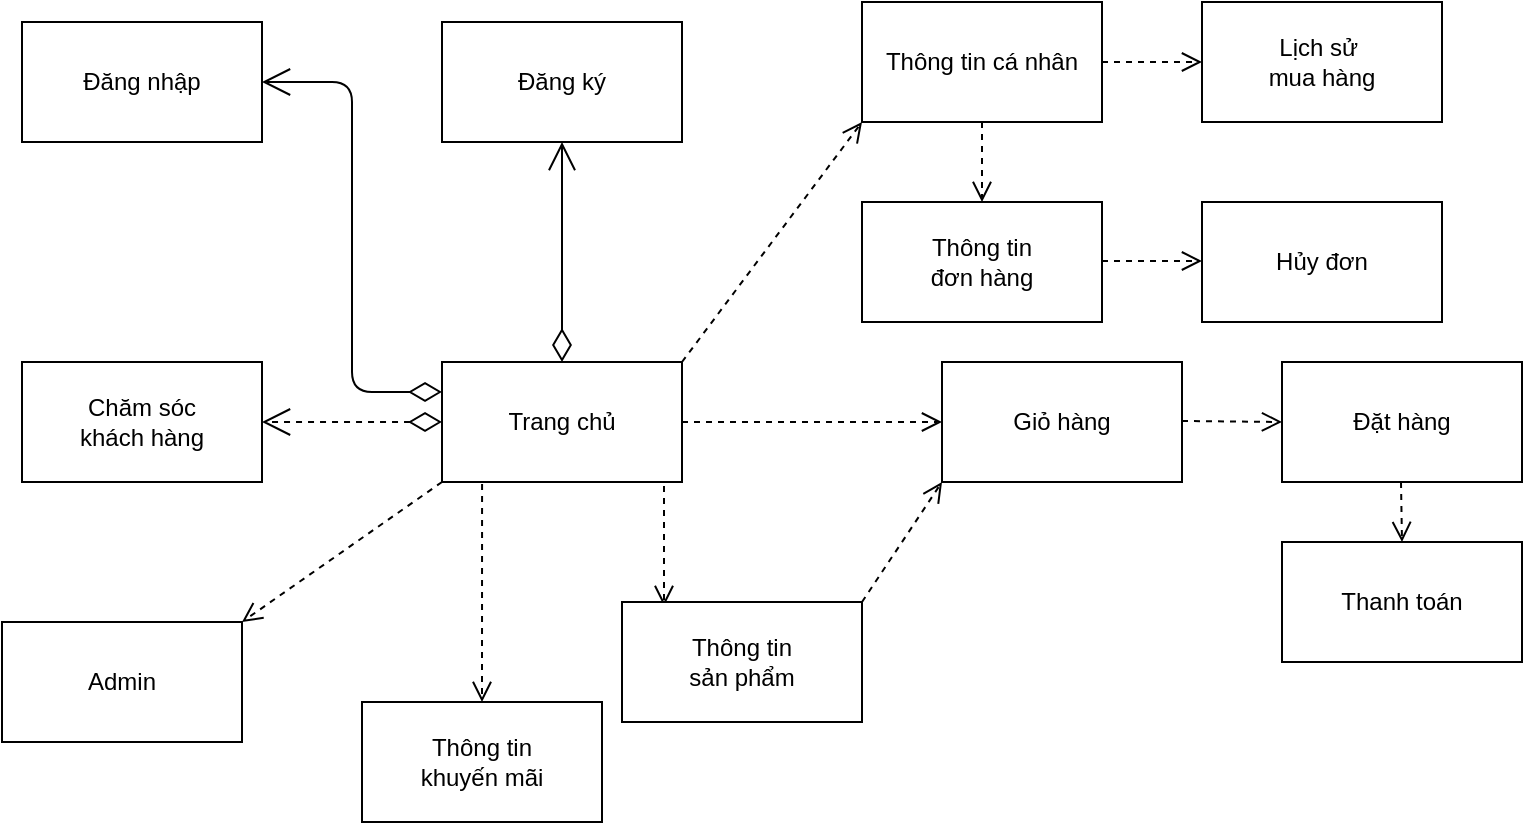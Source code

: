 <mxfile version="13.9.1" type="device"><diagram id="ParmWqz5ro5vpXCSId_f" name="Page-1"><mxGraphModel dx="1422" dy="792" grid="1" gridSize="10" guides="1" tooltips="1" connect="1" arrows="1" fold="1" page="1" pageScale="1" pageWidth="827" pageHeight="1169" math="0" shadow="0"><root><mxCell id="0"/><mxCell id="1" parent="0"/><mxCell id="6bDhUfteLRRRoMn4hkCg-9" value="" style="group" vertex="1" connectable="0" parent="1"><mxGeometry x="240" y="210" width="120" height="60" as="geometry"/></mxCell><mxCell id="6bDhUfteLRRRoMn4hkCg-2" value="" style="rounded=0;whiteSpace=wrap;html=1;" vertex="1" parent="6bDhUfteLRRRoMn4hkCg-9"><mxGeometry width="120" height="60" as="geometry"/></mxCell><mxCell id="6bDhUfteLRRRoMn4hkCg-8" value="Trang chủ" style="text;html=1;strokeColor=none;fillColor=none;align=center;verticalAlign=middle;whiteSpace=wrap;rounded=0;" vertex="1" parent="6bDhUfteLRRRoMn4hkCg-9"><mxGeometry x="30" y="25" width="60" height="10" as="geometry"/></mxCell><mxCell id="6bDhUfteLRRRoMn4hkCg-11" value="" style="group" vertex="1" connectable="0" parent="1"><mxGeometry x="30" y="40" width="120" height="60" as="geometry"/></mxCell><mxCell id="6bDhUfteLRRRoMn4hkCg-1" value="" style="rounded=0;whiteSpace=wrap;html=1;" vertex="1" parent="6bDhUfteLRRRoMn4hkCg-11"><mxGeometry width="120" height="60" as="geometry"/></mxCell><mxCell id="6bDhUfteLRRRoMn4hkCg-10" value="Đăng nhập" style="text;html=1;strokeColor=none;fillColor=none;align=center;verticalAlign=middle;whiteSpace=wrap;rounded=0;" vertex="1" parent="6bDhUfteLRRRoMn4hkCg-11"><mxGeometry x="25" y="20" width="70" height="20" as="geometry"/></mxCell><mxCell id="6bDhUfteLRRRoMn4hkCg-13" value="" style="group" vertex="1" connectable="0" parent="1"><mxGeometry x="240" y="40" width="120" height="60" as="geometry"/></mxCell><mxCell id="6bDhUfteLRRRoMn4hkCg-3" value="" style="rounded=0;whiteSpace=wrap;html=1;" vertex="1" parent="6bDhUfteLRRRoMn4hkCg-13"><mxGeometry width="120" height="60" as="geometry"/></mxCell><mxCell id="6bDhUfteLRRRoMn4hkCg-12" value="Đăng ký" style="text;html=1;strokeColor=none;fillColor=none;align=center;verticalAlign=middle;whiteSpace=wrap;rounded=0;" vertex="1" parent="6bDhUfteLRRRoMn4hkCg-13"><mxGeometry x="30" y="25" width="60" height="10" as="geometry"/></mxCell><mxCell id="6bDhUfteLRRRoMn4hkCg-43" value="" style="group" vertex="1" connectable="0" parent="1"><mxGeometry x="30" y="210" width="120" height="60" as="geometry"/></mxCell><mxCell id="6bDhUfteLRRRoMn4hkCg-39" value="" style="rounded=0;whiteSpace=wrap;html=1;" vertex="1" parent="6bDhUfteLRRRoMn4hkCg-43"><mxGeometry width="120" height="60" as="geometry"/></mxCell><mxCell id="6bDhUfteLRRRoMn4hkCg-40" value="Chăm sóc khách hàng" style="text;html=1;strokeColor=none;fillColor=none;align=center;verticalAlign=middle;whiteSpace=wrap;rounded=0;" vertex="1" parent="6bDhUfteLRRRoMn4hkCg-43"><mxGeometry x="25" y="20" width="70" height="20" as="geometry"/></mxCell><mxCell id="6bDhUfteLRRRoMn4hkCg-45" value="" style="endArrow=open;html=1;endSize=12;startArrow=diamondThin;startSize=14;startFill=0;edgeStyle=orthogonalEdgeStyle;align=left;verticalAlign=bottom;entryX=1;entryY=0.5;entryDx=0;entryDy=0;exitX=0;exitY=0.25;exitDx=0;exitDy=0;" edge="1" parent="1" source="6bDhUfteLRRRoMn4hkCg-2" target="6bDhUfteLRRRoMn4hkCg-1"><mxGeometry x="0.125" y="20" relative="1" as="geometry"><mxPoint x="100" y="130" as="sourcePoint"/><mxPoint x="260" y="180" as="targetPoint"/><mxPoint as="offset"/></mxGeometry></mxCell><mxCell id="6bDhUfteLRRRoMn4hkCg-46" value="" style="endArrow=open;html=1;endSize=12;startArrow=diamondThin;startSize=14;startFill=0;edgeStyle=orthogonalEdgeStyle;align=left;verticalAlign=bottom;entryX=0.5;entryY=1;entryDx=0;entryDy=0;exitX=0.5;exitY=0;exitDx=0;exitDy=0;" edge="1" parent="1" source="6bDhUfteLRRRoMn4hkCg-2" target="6bDhUfteLRRRoMn4hkCg-3"><mxGeometry x="0.125" y="20" relative="1" as="geometry"><mxPoint x="270" y="250" as="sourcePoint"/><mxPoint x="160" y="80" as="targetPoint"/><mxPoint as="offset"/></mxGeometry></mxCell><mxCell id="6bDhUfteLRRRoMn4hkCg-50" value="" style="endArrow=open;html=1;endSize=12;startArrow=diamondThin;startSize=14;startFill=0;edgeStyle=orthogonalEdgeStyle;align=left;verticalAlign=bottom;entryX=1;entryY=0.5;entryDx=0;entryDy=0;exitX=0;exitY=0.5;exitDx=0;exitDy=0;dashed=1;" edge="1" parent="1" source="6bDhUfteLRRRoMn4hkCg-2" target="6bDhUfteLRRRoMn4hkCg-39"><mxGeometry x="0.125" y="20" relative="1" as="geometry"><mxPoint x="150" y="360" as="sourcePoint"/><mxPoint x="150" y="250" as="targetPoint"/><mxPoint as="offset"/></mxGeometry></mxCell><mxCell id="6bDhUfteLRRRoMn4hkCg-51" value="" style="html=1;verticalAlign=bottom;endArrow=open;dashed=1;endSize=8;entryX=0.175;entryY=0.033;entryDx=0;entryDy=0;entryPerimeter=0;" edge="1" parent="1" target="6bDhUfteLRRRoMn4hkCg-5"><mxGeometry x="0.25" y="-39" relative="1" as="geometry"><mxPoint x="351" y="272" as="sourcePoint"/><mxPoint x="450" y="250" as="targetPoint"/><mxPoint as="offset"/></mxGeometry></mxCell><mxCell id="6bDhUfteLRRRoMn4hkCg-69" value="" style="group" vertex="1" connectable="0" parent="1"><mxGeometry x="200" y="380" width="120" height="60" as="geometry"/></mxCell><mxCell id="6bDhUfteLRRRoMn4hkCg-67" value="" style="rounded=0;whiteSpace=wrap;html=1;" vertex="1" parent="6bDhUfteLRRRoMn4hkCg-69"><mxGeometry width="120" height="60" as="geometry"/></mxCell><mxCell id="6bDhUfteLRRRoMn4hkCg-68" value="Thông tin khuyến mãi" style="text;html=1;strokeColor=none;fillColor=none;align=center;verticalAlign=middle;whiteSpace=wrap;rounded=0;" vertex="1" parent="6bDhUfteLRRRoMn4hkCg-69"><mxGeometry x="20" y="20" width="80" height="20" as="geometry"/></mxCell><mxCell id="6bDhUfteLRRRoMn4hkCg-72" value="" style="group" vertex="1" connectable="0" parent="1"><mxGeometry x="20" y="340" width="120" height="60" as="geometry"/></mxCell><mxCell id="6bDhUfteLRRRoMn4hkCg-70" value="" style="rounded=0;whiteSpace=wrap;html=1;" vertex="1" parent="6bDhUfteLRRRoMn4hkCg-72"><mxGeometry width="120" height="60" as="geometry"/></mxCell><mxCell id="6bDhUfteLRRRoMn4hkCg-71" value="Admin" style="text;html=1;strokeColor=none;fillColor=none;align=center;verticalAlign=middle;whiteSpace=wrap;rounded=0;" vertex="1" parent="6bDhUfteLRRRoMn4hkCg-72"><mxGeometry x="40" y="20" width="40" height="20" as="geometry"/></mxCell><mxCell id="6bDhUfteLRRRoMn4hkCg-74" value="" style="html=1;verticalAlign=bottom;endArrow=open;dashed=1;endSize=8;entryX=1;entryY=0;entryDx=0;entryDy=0;exitX=0;exitY=1;exitDx=0;exitDy=0;" edge="1" parent="1" source="6bDhUfteLRRRoMn4hkCg-2" target="6bDhUfteLRRRoMn4hkCg-70"><mxGeometry x="0.25" y="-39" relative="1" as="geometry"><mxPoint x="280" y="280" as="sourcePoint"/><mxPoint x="280" y="410" as="targetPoint"/><mxPoint as="offset"/></mxGeometry></mxCell><mxCell id="6bDhUfteLRRRoMn4hkCg-75" value="" style="html=1;verticalAlign=bottom;endArrow=open;dashed=1;endSize=8;entryX=0.5;entryY=0;entryDx=0;entryDy=0;exitX=0.167;exitY=1.017;exitDx=0;exitDy=0;exitPerimeter=0;" edge="1" parent="1" source="6bDhUfteLRRRoMn4hkCg-2" target="6bDhUfteLRRRoMn4hkCg-67"><mxGeometry x="0.25" y="-39" relative="1" as="geometry"><mxPoint x="290" y="290" as="sourcePoint"/><mxPoint x="290" y="420" as="targetPoint"/><mxPoint as="offset"/></mxGeometry></mxCell><mxCell id="6bDhUfteLRRRoMn4hkCg-49" value="" style="html=1;verticalAlign=bottom;endArrow=open;dashed=1;endSize=8;entryX=0;entryY=1;entryDx=0;entryDy=0;exitX=1;exitY=0;exitDx=0;exitDy=0;" edge="1" parent="1" source="6bDhUfteLRRRoMn4hkCg-2" target="6bDhUfteLRRRoMn4hkCg-141"><mxGeometry x="0.25" y="-39" relative="1" as="geometry"><mxPoint x="420" y="290" as="sourcePoint"/><mxPoint x="460" y="240" as="targetPoint"/><mxPoint as="offset"/></mxGeometry></mxCell><mxCell id="6bDhUfteLRRRoMn4hkCg-119" value="" style="group" vertex="1" connectable="0" parent="1"><mxGeometry x="490" y="210" width="290" height="180" as="geometry"/></mxCell><mxCell id="6bDhUfteLRRRoMn4hkCg-120" value="" style="group" vertex="1" connectable="0" parent="6bDhUfteLRRRoMn4hkCg-119"><mxGeometry width="120" height="60" as="geometry"/></mxCell><mxCell id="6bDhUfteLRRRoMn4hkCg-121" value="" style="rounded=0;whiteSpace=wrap;html=1;" vertex="1" parent="6bDhUfteLRRRoMn4hkCg-120"><mxGeometry width="120" height="60" as="geometry"/></mxCell><mxCell id="6bDhUfteLRRRoMn4hkCg-122" value="Giỏ hàng" style="text;html=1;strokeColor=none;fillColor=none;align=center;verticalAlign=middle;whiteSpace=wrap;rounded=0;" vertex="1" parent="6bDhUfteLRRRoMn4hkCg-120"><mxGeometry x="30" y="20" width="60" height="20" as="geometry"/></mxCell><mxCell id="6bDhUfteLRRRoMn4hkCg-123" value="" style="group" vertex="1" connectable="0" parent="6bDhUfteLRRRoMn4hkCg-119"><mxGeometry x="170" width="120" height="60" as="geometry"/></mxCell><mxCell id="6bDhUfteLRRRoMn4hkCg-124" value="" style="rounded=0;whiteSpace=wrap;html=1;" vertex="1" parent="6bDhUfteLRRRoMn4hkCg-123"><mxGeometry width="120" height="60" as="geometry"/></mxCell><mxCell id="6bDhUfteLRRRoMn4hkCg-125" value="Đặt hàng" style="text;html=1;strokeColor=none;fillColor=none;align=center;verticalAlign=middle;whiteSpace=wrap;rounded=0;" vertex="1" parent="6bDhUfteLRRRoMn4hkCg-123"><mxGeometry x="30" y="20" width="60" height="20" as="geometry"/></mxCell><mxCell id="6bDhUfteLRRRoMn4hkCg-126" value="" style="html=1;verticalAlign=bottom;endArrow=open;dashed=1;endSize=8;exitX=1;exitY=0.5;exitDx=0;exitDy=0;" edge="1" parent="6bDhUfteLRRRoMn4hkCg-123"><mxGeometry x="0.25" y="-39" relative="1" as="geometry"><mxPoint x="-50" y="29.5" as="sourcePoint"/><mxPoint y="30" as="targetPoint"/><mxPoint as="offset"/></mxGeometry></mxCell><mxCell id="6bDhUfteLRRRoMn4hkCg-127" value="" style="html=1;verticalAlign=bottom;endArrow=open;dashed=1;endSize=8;entryX=0.5;entryY=0;entryDx=0;entryDy=0;" edge="1" parent="6bDhUfteLRRRoMn4hkCg-119" target="6bDhUfteLRRRoMn4hkCg-129"><mxGeometry x="0.25" y="-39" relative="1" as="geometry"><mxPoint x="229.5" y="60" as="sourcePoint"/><mxPoint x="-210" y="40" as="targetPoint"/><mxPoint as="offset"/></mxGeometry></mxCell><mxCell id="6bDhUfteLRRRoMn4hkCg-128" value="" style="group" vertex="1" connectable="0" parent="6bDhUfteLRRRoMn4hkCg-119"><mxGeometry x="170" y="90" width="120" height="60" as="geometry"/></mxCell><mxCell id="6bDhUfteLRRRoMn4hkCg-129" value="" style="rounded=0;whiteSpace=wrap;html=1;" vertex="1" parent="6bDhUfteLRRRoMn4hkCg-128"><mxGeometry width="120" height="60" as="geometry"/></mxCell><mxCell id="6bDhUfteLRRRoMn4hkCg-130" value="Thanh toán" style="text;html=1;strokeColor=none;fillColor=none;align=center;verticalAlign=middle;whiteSpace=wrap;rounded=0;" vertex="1" parent="6bDhUfteLRRRoMn4hkCg-128"><mxGeometry x="25" y="20" width="70" height="20" as="geometry"/></mxCell><mxCell id="6bDhUfteLRRRoMn4hkCg-132" value="" style="group" vertex="1" connectable="0" parent="1"><mxGeometry x="450" y="50" width="290" height="139" as="geometry"/></mxCell><mxCell id="6bDhUfteLRRRoMn4hkCg-133" value="" style="group" vertex="1" connectable="0" parent="6bDhUfteLRRRoMn4hkCg-132"><mxGeometry y="80" width="120" height="60" as="geometry"/></mxCell><mxCell id="6bDhUfteLRRRoMn4hkCg-134" value="" style="rounded=0;whiteSpace=wrap;html=1;" vertex="1" parent="6bDhUfteLRRRoMn4hkCg-133"><mxGeometry width="120" height="60" as="geometry"/></mxCell><mxCell id="6bDhUfteLRRRoMn4hkCg-135" value="Thông tin đơn hàng" style="text;html=1;strokeColor=none;fillColor=none;align=center;verticalAlign=middle;whiteSpace=wrap;rounded=0;" vertex="1" parent="6bDhUfteLRRRoMn4hkCg-133"><mxGeometry x="30" y="20" width="60" height="20" as="geometry"/></mxCell><mxCell id="6bDhUfteLRRRoMn4hkCg-136" value="" style="group" vertex="1" connectable="0" parent="6bDhUfteLRRRoMn4hkCg-132"><mxGeometry x="170" y="80" width="120" height="60" as="geometry"/></mxCell><mxCell id="6bDhUfteLRRRoMn4hkCg-137" value="" style="rounded=0;whiteSpace=wrap;html=1;" vertex="1" parent="6bDhUfteLRRRoMn4hkCg-136"><mxGeometry width="120" height="60" as="geometry"/></mxCell><mxCell id="6bDhUfteLRRRoMn4hkCg-138" value="Hủy đơn" style="text;html=1;strokeColor=none;fillColor=none;align=center;verticalAlign=middle;whiteSpace=wrap;rounded=0;" vertex="1" parent="6bDhUfteLRRRoMn4hkCg-136"><mxGeometry x="35" y="20" width="50" height="20" as="geometry"/></mxCell><mxCell id="6bDhUfteLRRRoMn4hkCg-139" value="" style="group" vertex="1" connectable="0" parent="6bDhUfteLRRRoMn4hkCg-132"><mxGeometry width="290" height="60" as="geometry"/></mxCell><mxCell id="6bDhUfteLRRRoMn4hkCg-140" value="" style="group" vertex="1" connectable="0" parent="6bDhUfteLRRRoMn4hkCg-139"><mxGeometry y="-20" width="120" height="60" as="geometry"/></mxCell><mxCell id="6bDhUfteLRRRoMn4hkCg-141" value="" style="rounded=0;whiteSpace=wrap;html=1;" vertex="1" parent="6bDhUfteLRRRoMn4hkCg-140"><mxGeometry width="120" height="60" as="geometry"/></mxCell><mxCell id="6bDhUfteLRRRoMn4hkCg-142" value="Thông tin cá nhân" style="text;html=1;strokeColor=none;fillColor=none;align=center;verticalAlign=middle;whiteSpace=wrap;rounded=0;" vertex="1" parent="6bDhUfteLRRRoMn4hkCg-140"><mxGeometry x="10" y="20" width="100" height="20" as="geometry"/></mxCell><mxCell id="6bDhUfteLRRRoMn4hkCg-143" value="" style="group" vertex="1" connectable="0" parent="6bDhUfteLRRRoMn4hkCg-139"><mxGeometry x="170" y="-20" width="120" height="60" as="geometry"/></mxCell><mxCell id="6bDhUfteLRRRoMn4hkCg-144" value="" style="rounded=0;whiteSpace=wrap;html=1;" vertex="1" parent="6bDhUfteLRRRoMn4hkCg-143"><mxGeometry width="120" height="60" as="geometry"/></mxCell><mxCell id="6bDhUfteLRRRoMn4hkCg-145" value="Lịch sử&amp;nbsp; mua hàng" style="text;html=1;strokeColor=none;fillColor=none;align=center;verticalAlign=middle;whiteSpace=wrap;rounded=0;" vertex="1" parent="6bDhUfteLRRRoMn4hkCg-143"><mxGeometry x="30" y="20" width="60" height="20" as="geometry"/></mxCell><mxCell id="6bDhUfteLRRRoMn4hkCg-146" value="" style="html=1;verticalAlign=bottom;endArrow=open;dashed=1;endSize=8;exitX=1;exitY=0.5;exitDx=0;exitDy=0;entryX=0;entryY=0.5;entryDx=0;entryDy=0;" edge="1" parent="6bDhUfteLRRRoMn4hkCg-139" source="6bDhUfteLRRRoMn4hkCg-141" target="6bDhUfteLRRRoMn4hkCg-144"><mxGeometry x="0.25" y="-39" relative="1" as="geometry"><mxPoint x="120" y="29.5" as="sourcePoint"/><mxPoint x="170" y="30" as="targetPoint"/><mxPoint as="offset"/></mxGeometry></mxCell><mxCell id="6bDhUfteLRRRoMn4hkCg-147" value="" style="html=1;verticalAlign=bottom;endArrow=open;dashed=1;endSize=8;entryX=0.5;entryY=0;entryDx=0;entryDy=0;" edge="1" parent="6bDhUfteLRRRoMn4hkCg-139" target="6bDhUfteLRRRoMn4hkCg-134"><mxGeometry x="0.25" y="-39" relative="1" as="geometry"><mxPoint x="60" y="40" as="sourcePoint"/><mxPoint x="-10" y="80" as="targetPoint"/><mxPoint as="offset"/></mxGeometry></mxCell><mxCell id="6bDhUfteLRRRoMn4hkCg-148" value="" style="html=1;verticalAlign=bottom;endArrow=open;dashed=1;endSize=8;exitX=1;exitY=0.5;exitDx=0;exitDy=0;entryX=0;entryY=0.5;entryDx=0;entryDy=0;" edge="1" parent="6bDhUfteLRRRoMn4hkCg-132"><mxGeometry x="0.25" y="-39" relative="1" as="geometry"><mxPoint x="120" y="109.5" as="sourcePoint"/><mxPoint x="170" y="109.5" as="targetPoint"/><mxPoint as="offset"/></mxGeometry></mxCell><mxCell id="6bDhUfteLRRRoMn4hkCg-149" value="" style="html=1;verticalAlign=bottom;endArrow=open;dashed=1;endSize=8;entryX=0;entryY=0.5;entryDx=0;entryDy=0;exitX=1;exitY=0.5;exitDx=0;exitDy=0;" edge="1" parent="1" source="6bDhUfteLRRRoMn4hkCg-2" target="6bDhUfteLRRRoMn4hkCg-121"><mxGeometry x="0.25" y="-39" relative="1" as="geometry"><mxPoint x="280" y="280" as="sourcePoint"/><mxPoint x="280" y="410" as="targetPoint"/><mxPoint as="offset"/></mxGeometry></mxCell><mxCell id="6bDhUfteLRRRoMn4hkCg-155" value="" style="group" vertex="1" connectable="0" parent="1"><mxGeometry x="330" y="330" width="120" height="60" as="geometry"/></mxCell><mxCell id="6bDhUfteLRRRoMn4hkCg-5" value="" style="rounded=0;whiteSpace=wrap;html=1;" vertex="1" parent="6bDhUfteLRRRoMn4hkCg-155"><mxGeometry width="120" height="60" as="geometry"/></mxCell><mxCell id="6bDhUfteLRRRoMn4hkCg-152" value="Thông tin sản phẩm" style="text;html=1;strokeColor=none;fillColor=none;align=center;verticalAlign=middle;whiteSpace=wrap;rounded=0;" vertex="1" parent="6bDhUfteLRRRoMn4hkCg-155"><mxGeometry x="30" y="25" width="60" height="10" as="geometry"/></mxCell><mxCell id="6bDhUfteLRRRoMn4hkCg-156" value="" style="html=1;verticalAlign=bottom;endArrow=open;dashed=1;endSize=8;entryX=0;entryY=1;entryDx=0;entryDy=0;exitX=1;exitY=0;exitDx=0;exitDy=0;" edge="1" parent="1" source="6bDhUfteLRRRoMn4hkCg-5" target="6bDhUfteLRRRoMn4hkCg-121"><mxGeometry x="0.25" y="-39" relative="1" as="geometry"><mxPoint x="361" y="282" as="sourcePoint"/><mxPoint x="361" y="341.98" as="targetPoint"/><mxPoint as="offset"/></mxGeometry></mxCell></root></mxGraphModel></diagram></mxfile>